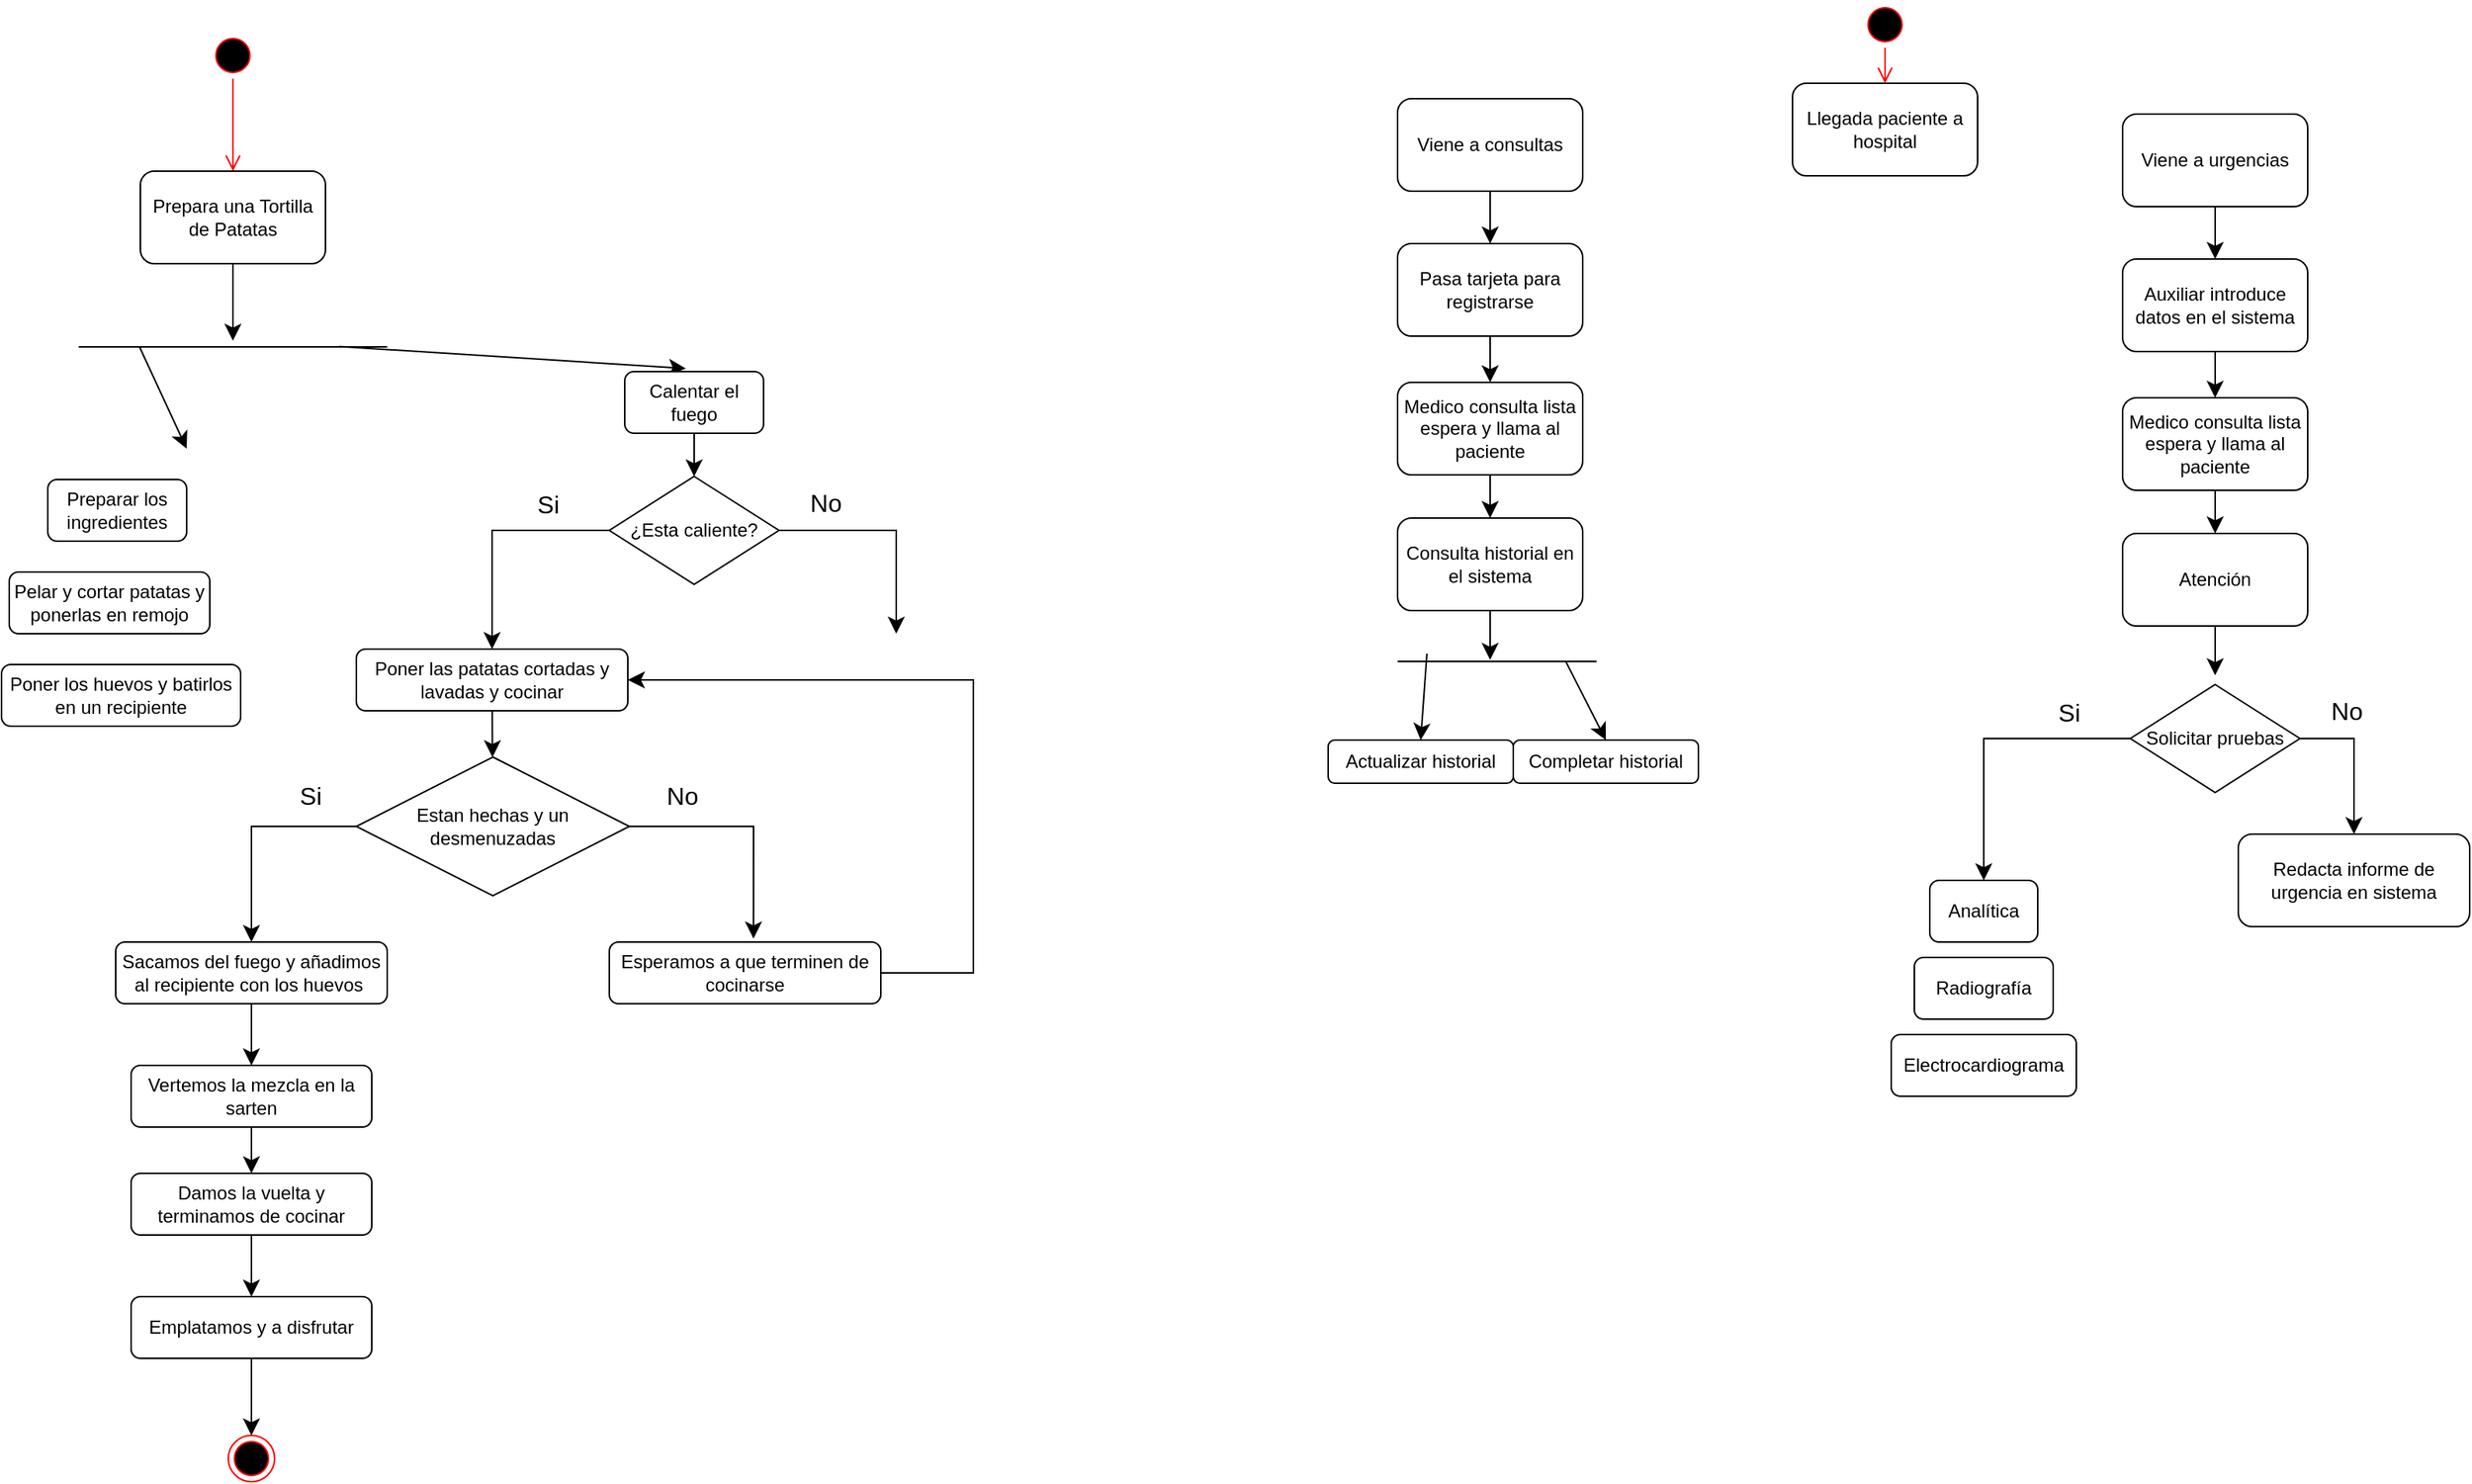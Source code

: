 <mxfile version="24.8.4">
  <diagram name="Página-1" id="w8lG-TLqIfgYihFVz7bA">
    <mxGraphModel dx="678" dy="750" grid="1" gridSize="10" guides="1" tooltips="1" connect="1" arrows="1" fold="1" page="1" pageScale="1" pageWidth="827" pageHeight="1169" math="0" shadow="0">
      <root>
        <mxCell id="0" />
        <mxCell id="1" parent="0" />
        <mxCell id="fE98VKk6YG7fGrtI6RAb-1" value="" style="ellipse;html=1;shape=startState;fillColor=#000000;strokeColor=#ff0000;" vertex="1" parent="1">
          <mxGeometry x="155" y="50" width="30" height="30" as="geometry" />
        </mxCell>
        <mxCell id="fE98VKk6YG7fGrtI6RAb-2" value="" style="edgeStyle=orthogonalEdgeStyle;html=1;verticalAlign=bottom;endArrow=open;endSize=8;strokeColor=#ff0000;rounded=0;fontSize=12;curved=1;entryX=0.5;entryY=0;entryDx=0;entryDy=0;" edge="1" source="fE98VKk6YG7fGrtI6RAb-1" parent="1" target="fE98VKk6YG7fGrtI6RAb-3">
          <mxGeometry relative="1" as="geometry">
            <mxPoint x="170" y="140" as="targetPoint" />
          </mxGeometry>
        </mxCell>
        <mxCell id="fE98VKk6YG7fGrtI6RAb-3" value="Prepara una Tortilla de Patatas" style="rounded=1;whiteSpace=wrap;html=1;" vertex="1" parent="1">
          <mxGeometry x="110" y="140" width="120" height="60" as="geometry" />
        </mxCell>
        <mxCell id="fE98VKk6YG7fGrtI6RAb-4" value="" style="endArrow=classic;html=1;rounded=0;fontSize=12;startSize=8;endSize=8;curved=1;exitX=0.5;exitY=1;exitDx=0;exitDy=0;" edge="1" parent="1" source="fE98VKk6YG7fGrtI6RAb-3">
          <mxGeometry width="50" height="50" relative="1" as="geometry">
            <mxPoint x="250" y="380" as="sourcePoint" />
            <mxPoint x="170" y="250" as="targetPoint" />
          </mxGeometry>
        </mxCell>
        <mxCell id="fE98VKk6YG7fGrtI6RAb-6" value="" style="line;strokeWidth=1;fillColor=none;align=left;verticalAlign=middle;spacingTop=-1;spacingLeft=3;spacingRight=3;rotatable=0;labelPosition=right;points=[];portConstraint=eastwest;strokeColor=inherit;" vertex="1" parent="1">
          <mxGeometry x="70" y="250" width="200" height="8" as="geometry" />
        </mxCell>
        <mxCell id="fE98VKk6YG7fGrtI6RAb-7" value="" style="endArrow=classic;html=1;rounded=0;fontSize=12;startSize=8;endSize=8;curved=1;exitX=0.197;exitY=0.482;exitDx=0;exitDy=0;exitPerimeter=0;" edge="1" parent="1" source="fE98VKk6YG7fGrtI6RAb-6">
          <mxGeometry width="50" height="50" relative="1" as="geometry">
            <mxPoint x="90" y="270" as="sourcePoint" />
            <mxPoint x="140" y="320" as="targetPoint" />
          </mxGeometry>
        </mxCell>
        <mxCell id="fE98VKk6YG7fGrtI6RAb-8" value="" style="endArrow=classic;html=1;rounded=0;fontSize=12;startSize=8;endSize=8;curved=1;exitX=0.844;exitY=0.464;exitDx=0;exitDy=0;exitPerimeter=0;entryX=0.44;entryY=-0.05;entryDx=0;entryDy=0;entryPerimeter=0;" edge="1" parent="1" source="fE98VKk6YG7fGrtI6RAb-6" target="fE98VKk6YG7fGrtI6RAb-10">
          <mxGeometry width="50" height="50" relative="1" as="geometry">
            <mxPoint x="220" y="258" as="sourcePoint" />
            <mxPoint x="240" y="320" as="targetPoint" />
          </mxGeometry>
        </mxCell>
        <mxCell id="fE98VKk6YG7fGrtI6RAb-9" value="Preparar los ingredientes" style="rounded=1;whiteSpace=wrap;html=1;" vertex="1" parent="1">
          <mxGeometry x="50" y="340" width="90" height="40" as="geometry" />
        </mxCell>
        <mxCell id="fE98VKk6YG7fGrtI6RAb-15" value="" style="edgeStyle=none;curved=1;rounded=0;orthogonalLoop=1;jettySize=auto;html=1;fontSize=12;startSize=8;endSize=8;entryX=0.5;entryY=0;entryDx=0;entryDy=0;" edge="1" parent="1" source="fE98VKk6YG7fGrtI6RAb-10" target="fE98VKk6YG7fGrtI6RAb-11">
          <mxGeometry relative="1" as="geometry" />
        </mxCell>
        <mxCell id="fE98VKk6YG7fGrtI6RAb-10" value="Calentar el fuego" style="rounded=1;whiteSpace=wrap;html=1;" vertex="1" parent="1">
          <mxGeometry x="424" y="270" width="90" height="40" as="geometry" />
        </mxCell>
        <mxCell id="fE98VKk6YG7fGrtI6RAb-11" value="¿Esta caliente?" style="rhombus;whiteSpace=wrap;html=1;" vertex="1" parent="1">
          <mxGeometry x="414" y="338" width="110" height="70" as="geometry" />
        </mxCell>
        <mxCell id="fE98VKk6YG7fGrtI6RAb-12" value="Pelar y cortar patatas y ponerlas en remojo" style="rounded=1;whiteSpace=wrap;html=1;" vertex="1" parent="1">
          <mxGeometry x="25" y="400" width="130" height="40" as="geometry" />
        </mxCell>
        <mxCell id="fE98VKk6YG7fGrtI6RAb-13" value="Poner los huevos y batirlos en un recipiente" style="rounded=1;whiteSpace=wrap;html=1;" vertex="1" parent="1">
          <mxGeometry x="20" y="460" width="155" height="40" as="geometry" />
        </mxCell>
        <mxCell id="fE98VKk6YG7fGrtI6RAb-17" value="" style="edgeStyle=segmentEdgeStyle;endArrow=classic;html=1;curved=0;rounded=0;endSize=8;startSize=8;fontSize=12;exitX=0;exitY=0.5;exitDx=0;exitDy=0;entryX=0.5;entryY=0;entryDx=0;entryDy=0;" edge="1" parent="1" source="fE98VKk6YG7fGrtI6RAb-11" target="fE98VKk6YG7fGrtI6RAb-22">
          <mxGeometry width="50" height="50" relative="1" as="geometry">
            <mxPoint x="400" y="380" as="sourcePoint" />
            <mxPoint x="340" y="440" as="targetPoint" />
          </mxGeometry>
        </mxCell>
        <mxCell id="fE98VKk6YG7fGrtI6RAb-18" value="" style="edgeStyle=segmentEdgeStyle;endArrow=classic;html=1;curved=0;rounded=0;endSize=8;startSize=8;fontSize=12;exitX=1;exitY=0.5;exitDx=0;exitDy=0;" edge="1" parent="1" source="fE98VKk6YG7fGrtI6RAb-11">
          <mxGeometry width="50" height="50" relative="1" as="geometry">
            <mxPoint x="424" y="383" as="sourcePoint" />
            <mxPoint x="600" y="440" as="targetPoint" />
          </mxGeometry>
        </mxCell>
        <mxCell id="fE98VKk6YG7fGrtI6RAb-20" value="Si" style="text;html=1;align=center;verticalAlign=middle;resizable=0;points=[];autosize=1;strokeColor=none;fillColor=none;fontSize=16;" vertex="1" parent="1">
          <mxGeometry x="354" y="341" width="40" height="30" as="geometry" />
        </mxCell>
        <mxCell id="fE98VKk6YG7fGrtI6RAb-21" value="No" style="text;html=1;align=center;verticalAlign=middle;resizable=0;points=[];autosize=1;strokeColor=none;fillColor=none;fontSize=16;" vertex="1" parent="1">
          <mxGeometry x="534" y="340" width="40" height="30" as="geometry" />
        </mxCell>
        <mxCell id="fE98VKk6YG7fGrtI6RAb-24" value="" style="edgeStyle=none;curved=1;rounded=0;orthogonalLoop=1;jettySize=auto;html=1;fontSize=12;startSize=8;endSize=8;" edge="1" parent="1" source="fE98VKk6YG7fGrtI6RAb-22" target="fE98VKk6YG7fGrtI6RAb-23">
          <mxGeometry relative="1" as="geometry" />
        </mxCell>
        <mxCell id="fE98VKk6YG7fGrtI6RAb-22" value="Poner las patatas cortadas y lavadas y cocinar" style="rounded=1;whiteSpace=wrap;html=1;" vertex="1" parent="1">
          <mxGeometry x="250" y="450" width="176" height="40" as="geometry" />
        </mxCell>
        <mxCell id="fE98VKk6YG7fGrtI6RAb-23" value="Estan hechas y un desmenuzadas" style="rhombus;whiteSpace=wrap;html=1;" vertex="1" parent="1">
          <mxGeometry x="250" y="520" width="177" height="90" as="geometry" />
        </mxCell>
        <mxCell id="fE98VKk6YG7fGrtI6RAb-25" value="Sacamos del fuego y añadimos al recipiente con los huevos&amp;nbsp;" style="rounded=1;whiteSpace=wrap;html=1;" vertex="1" parent="1">
          <mxGeometry x="94" y="640" width="176" height="40" as="geometry" />
        </mxCell>
        <mxCell id="fE98VKk6YG7fGrtI6RAb-27" value="" style="edgeStyle=segmentEdgeStyle;endArrow=classic;html=1;curved=0;rounded=0;endSize=8;startSize=8;fontSize=12;exitX=0;exitY=0.5;exitDx=0;exitDy=0;entryX=0.5;entryY=0;entryDx=0;entryDy=0;" edge="1" parent="1" source="fE98VKk6YG7fGrtI6RAb-23" target="fE98VKk6YG7fGrtI6RAb-25">
          <mxGeometry width="50" height="50" relative="1" as="geometry">
            <mxPoint x="251" y="573" as="sourcePoint" />
            <mxPoint x="175" y="650" as="targetPoint" />
          </mxGeometry>
        </mxCell>
        <mxCell id="fE98VKk6YG7fGrtI6RAb-28" value="Si" style="text;html=1;align=center;verticalAlign=middle;resizable=0;points=[];autosize=1;strokeColor=none;fillColor=none;fontSize=16;" vertex="1" parent="1">
          <mxGeometry x="200" y="530" width="40" height="30" as="geometry" />
        </mxCell>
        <mxCell id="fE98VKk6YG7fGrtI6RAb-29" value="" style="edgeStyle=segmentEdgeStyle;endArrow=classic;html=1;curved=0;rounded=0;endSize=8;startSize=8;fontSize=12;exitX=1;exitY=0.5;exitDx=0;exitDy=0;entryX=0.531;entryY=-0.057;entryDx=0;entryDy=0;entryPerimeter=0;" edge="1" parent="1" source="fE98VKk6YG7fGrtI6RAb-23" target="fE98VKk6YG7fGrtI6RAb-31">
          <mxGeometry width="50" height="50" relative="1" as="geometry">
            <mxPoint x="431" y="563" as="sourcePoint" />
            <mxPoint x="507" y="630" as="targetPoint" />
          </mxGeometry>
        </mxCell>
        <mxCell id="fE98VKk6YG7fGrtI6RAb-30" value="No" style="text;html=1;align=center;verticalAlign=middle;resizable=0;points=[];autosize=1;strokeColor=none;fillColor=none;fontSize=16;" vertex="1" parent="1">
          <mxGeometry x="441" y="530" width="40" height="30" as="geometry" />
        </mxCell>
        <mxCell id="fE98VKk6YG7fGrtI6RAb-31" value="Esperamos a que terminen de cocinarse" style="rounded=1;whiteSpace=wrap;html=1;" vertex="1" parent="1">
          <mxGeometry x="414" y="640" width="176" height="40" as="geometry" />
        </mxCell>
        <mxCell id="fE98VKk6YG7fGrtI6RAb-32" value="" style="edgeStyle=segmentEdgeStyle;endArrow=classic;html=1;curved=0;rounded=0;endSize=8;startSize=8;fontSize=12;exitX=1;exitY=0.5;exitDx=0;exitDy=0;entryX=1;entryY=0.5;entryDx=0;entryDy=0;" edge="1" parent="1" source="fE98VKk6YG7fGrtI6RAb-31" target="fE98VKk6YG7fGrtI6RAb-22">
          <mxGeometry width="50" height="50" relative="1" as="geometry">
            <mxPoint x="437" y="575" as="sourcePoint" />
            <mxPoint x="517" y="648" as="targetPoint" />
            <Array as="points">
              <mxPoint x="650" y="660" />
              <mxPoint x="650" y="470" />
            </Array>
          </mxGeometry>
        </mxCell>
        <mxCell id="fE98VKk6YG7fGrtI6RAb-33" value="Vertemos la mezcla en la sarten" style="rounded=1;whiteSpace=wrap;html=1;" vertex="1" parent="1">
          <mxGeometry x="104" y="720" width="156" height="40" as="geometry" />
        </mxCell>
        <mxCell id="fE98VKk6YG7fGrtI6RAb-34" value="" style="edgeStyle=none;curved=1;rounded=0;orthogonalLoop=1;jettySize=auto;html=1;fontSize=12;startSize=8;endSize=8;exitX=0.5;exitY=1;exitDx=0;exitDy=0;entryX=0.5;entryY=0;entryDx=0;entryDy=0;" edge="1" parent="1" source="fE98VKk6YG7fGrtI6RAb-25" target="fE98VKk6YG7fGrtI6RAb-33">
          <mxGeometry relative="1" as="geometry">
            <mxPoint x="348" y="500" as="sourcePoint" />
            <mxPoint x="348" y="530" as="targetPoint" />
          </mxGeometry>
        </mxCell>
        <mxCell id="fE98VKk6YG7fGrtI6RAb-35" value="Damos la vuelta y terminamos de cocinar" style="rounded=1;whiteSpace=wrap;html=1;" vertex="1" parent="1">
          <mxGeometry x="104" y="790" width="156" height="40" as="geometry" />
        </mxCell>
        <mxCell id="fE98VKk6YG7fGrtI6RAb-36" value="" style="edgeStyle=none;curved=1;rounded=0;orthogonalLoop=1;jettySize=auto;html=1;fontSize=12;startSize=8;endSize=8;exitX=0.5;exitY=1;exitDx=0;exitDy=0;entryX=0.5;entryY=0;entryDx=0;entryDy=0;" edge="1" parent="1" target="fE98VKk6YG7fGrtI6RAb-35" source="fE98VKk6YG7fGrtI6RAb-33">
          <mxGeometry relative="1" as="geometry">
            <mxPoint x="182" y="790" as="sourcePoint" />
            <mxPoint x="348" y="640" as="targetPoint" />
          </mxGeometry>
        </mxCell>
        <mxCell id="fE98VKk6YG7fGrtI6RAb-37" value="Emplatamos y a disfrutar" style="rounded=1;whiteSpace=wrap;html=1;" vertex="1" parent="1">
          <mxGeometry x="104" y="870" width="156" height="40" as="geometry" />
        </mxCell>
        <mxCell id="fE98VKk6YG7fGrtI6RAb-38" value="" style="edgeStyle=none;curved=1;rounded=0;orthogonalLoop=1;jettySize=auto;html=1;fontSize=12;startSize=8;endSize=8;exitX=0.5;exitY=1;exitDx=0;exitDy=0;entryX=0.5;entryY=0;entryDx=0;entryDy=0;" edge="1" parent="1" target="fE98VKk6YG7fGrtI6RAb-37" source="fE98VKk6YG7fGrtI6RAb-35">
          <mxGeometry relative="1" as="geometry">
            <mxPoint x="182" y="871" as="sourcePoint" />
            <mxPoint x="348" y="721" as="targetPoint" />
          </mxGeometry>
        </mxCell>
        <mxCell id="fE98VKk6YG7fGrtI6RAb-39" value="" style="ellipse;html=1;shape=endState;fillColor=#000000;strokeColor=#ff0000;" vertex="1" parent="1">
          <mxGeometry x="167" y="960" width="30" height="30" as="geometry" />
        </mxCell>
        <mxCell id="fE98VKk6YG7fGrtI6RAb-40" value="" style="edgeStyle=none;curved=1;rounded=0;orthogonalLoop=1;jettySize=auto;html=1;fontSize=12;startSize=8;endSize=8;exitX=0.5;exitY=1;exitDx=0;exitDy=0;" edge="1" parent="1" source="fE98VKk6YG7fGrtI6RAb-37" target="fE98VKk6YG7fGrtI6RAb-39">
          <mxGeometry relative="1" as="geometry">
            <mxPoint x="192" y="840" as="sourcePoint" />
            <mxPoint x="192" y="880" as="targetPoint" />
          </mxGeometry>
        </mxCell>
        <mxCell id="fE98VKk6YG7fGrtI6RAb-45" value="" style="ellipse;html=1;shape=startState;fillColor=#000000;strokeColor=#ff0000;" vertex="1" parent="1">
          <mxGeometry x="1226" y="30" width="30" height="30" as="geometry" />
        </mxCell>
        <mxCell id="fE98VKk6YG7fGrtI6RAb-46" value="" style="edgeStyle=orthogonalEdgeStyle;html=1;verticalAlign=bottom;endArrow=open;endSize=8;strokeColor=#ff0000;rounded=0;fontSize=12;curved=1;entryX=0.5;entryY=0;entryDx=0;entryDy=0;" edge="1" parent="1" source="fE98VKk6YG7fGrtI6RAb-45" target="fE98VKk6YG7fGrtI6RAb-47">
          <mxGeometry relative="1" as="geometry">
            <mxPoint x="1241" y="120" as="targetPoint" />
          </mxGeometry>
        </mxCell>
        <mxCell id="fE98VKk6YG7fGrtI6RAb-47" value="Llegada paciente a hospital" style="rounded=1;whiteSpace=wrap;html=1;" vertex="1" parent="1">
          <mxGeometry x="1181" y="83" width="120" height="60" as="geometry" />
        </mxCell>
        <mxCell id="fE98VKk6YG7fGrtI6RAb-48" value="" style="endArrow=classic;html=1;rounded=0;fontSize=12;startSize=8;endSize=8;curved=1;exitX=0.5;exitY=1;exitDx=0;exitDy=0;entryX=0.5;entryY=0;entryDx=0;entryDy=0;" edge="1" parent="1" source="fE98VKk6YG7fGrtI6RAb-60" target="fE98VKk6YG7fGrtI6RAb-49">
          <mxGeometry width="50" height="50" relative="1" as="geometry">
            <mxPoint x="985" y="160" as="sourcePoint" />
            <mxPoint x="985" y="210" as="targetPoint" />
          </mxGeometry>
        </mxCell>
        <mxCell id="fE98VKk6YG7fGrtI6RAb-49" value="Pasa tarjeta para registrarse" style="rounded=1;whiteSpace=wrap;html=1;" vertex="1" parent="1">
          <mxGeometry x="925" y="187" width="120" height="60" as="geometry" />
        </mxCell>
        <mxCell id="fE98VKk6YG7fGrtI6RAb-50" value="" style="endArrow=classic;html=1;rounded=0;fontSize=12;startSize=8;endSize=8;curved=1;exitX=0.5;exitY=1;exitDx=0;exitDy=0;entryX=0.5;entryY=0;entryDx=0;entryDy=0;" edge="1" parent="1" target="fE98VKk6YG7fGrtI6RAb-51" source="fE98VKk6YG7fGrtI6RAb-49">
          <mxGeometry width="50" height="50" relative="1" as="geometry">
            <mxPoint x="985" y="270" as="sourcePoint" />
            <mxPoint x="985" y="320" as="targetPoint" />
          </mxGeometry>
        </mxCell>
        <mxCell id="fE98VKk6YG7fGrtI6RAb-51" value="Medico consulta lista espera y llama al paciente" style="rounded=1;whiteSpace=wrap;html=1;" vertex="1" parent="1">
          <mxGeometry x="925" y="277" width="120" height="60" as="geometry" />
        </mxCell>
        <mxCell id="fE98VKk6YG7fGrtI6RAb-52" value="" style="endArrow=classic;html=1;rounded=0;fontSize=12;startSize=8;endSize=8;curved=1;entryX=0.5;entryY=0;entryDx=0;entryDy=0;" edge="1" parent="1" target="fE98VKk6YG7fGrtI6RAb-53" source="fE98VKk6YG7fGrtI6RAb-51">
          <mxGeometry width="50" height="50" relative="1" as="geometry">
            <mxPoint x="985" y="370" as="sourcePoint" />
            <mxPoint x="985" y="420" as="targetPoint" />
          </mxGeometry>
        </mxCell>
        <mxCell id="fE98VKk6YG7fGrtI6RAb-53" value="Consulta historial en el sistema" style="rounded=1;whiteSpace=wrap;html=1;" vertex="1" parent="1">
          <mxGeometry x="925" y="365" width="120" height="60" as="geometry" />
        </mxCell>
        <mxCell id="fE98VKk6YG7fGrtI6RAb-54" value="" style="line;strokeWidth=1;fillColor=none;align=left;verticalAlign=middle;spacingTop=-1;spacingLeft=3;spacingRight=3;rotatable=0;labelPosition=right;points=[];portConstraint=eastwest;strokeColor=inherit;" vertex="1" parent="1">
          <mxGeometry x="925" y="454" width="129" height="8" as="geometry" />
        </mxCell>
        <mxCell id="fE98VKk6YG7fGrtI6RAb-55" value="" style="endArrow=classic;html=1;rounded=0;fontSize=12;startSize=8;endSize=8;curved=1;exitX=0.844;exitY=0.464;exitDx=0;exitDy=0;exitPerimeter=0;entryX=0.5;entryY=0;entryDx=0;entryDy=0;" edge="1" parent="1" source="fE98VKk6YG7fGrtI6RAb-54" target="fE98VKk6YG7fGrtI6RAb-58">
          <mxGeometry width="50" height="50" relative="1" as="geometry">
            <mxPoint x="1014" y="465" as="sourcePoint" />
            <mxPoint x="1034" y="507" as="targetPoint" />
          </mxGeometry>
        </mxCell>
        <mxCell id="fE98VKk6YG7fGrtI6RAb-56" value="" style="endArrow=classic;html=1;rounded=0;fontSize=12;startSize=8;endSize=8;curved=1;exitX=0.844;exitY=0.464;exitDx=0;exitDy=0;exitPerimeter=0;entryX=0.5;entryY=0;entryDx=0;entryDy=0;" edge="1" parent="1" target="fE98VKk6YG7fGrtI6RAb-57">
          <mxGeometry width="50" height="50" relative="1" as="geometry">
            <mxPoint x="944" y="453" as="sourcePoint" />
            <mxPoint x="944" y="507" as="targetPoint" />
          </mxGeometry>
        </mxCell>
        <mxCell id="fE98VKk6YG7fGrtI6RAb-57" value="Actualizar historial" style="rounded=1;whiteSpace=wrap;html=1;" vertex="1" parent="1">
          <mxGeometry x="880" y="509" width="120" height="28" as="geometry" />
        </mxCell>
        <mxCell id="fE98VKk6YG7fGrtI6RAb-58" value="Completar historial" style="rounded=1;whiteSpace=wrap;html=1;" vertex="1" parent="1">
          <mxGeometry x="1000" y="509" width="120" height="28" as="geometry" />
        </mxCell>
        <mxCell id="fE98VKk6YG7fGrtI6RAb-59" value="" style="endArrow=classic;html=1;rounded=0;fontSize=12;startSize=8;endSize=8;curved=1;exitX=0.5;exitY=1;exitDx=0;exitDy=0;" edge="1" parent="1" source="fE98VKk6YG7fGrtI6RAb-53">
          <mxGeometry width="50" height="50" relative="1" as="geometry">
            <mxPoint x="995" y="347" as="sourcePoint" />
            <mxPoint x="985" y="457" as="targetPoint" />
          </mxGeometry>
        </mxCell>
        <mxCell id="fE98VKk6YG7fGrtI6RAb-60" value="Viene a consultas" style="rounded=1;whiteSpace=wrap;html=1;" vertex="1" parent="1">
          <mxGeometry x="925" y="93" width="120" height="60" as="geometry" />
        </mxCell>
        <mxCell id="fE98VKk6YG7fGrtI6RAb-61" value="" style="endArrow=classic;html=1;rounded=0;fontSize=12;startSize=8;endSize=8;curved=1;exitX=0.5;exitY=1;exitDx=0;exitDy=0;entryX=0.5;entryY=0;entryDx=0;entryDy=0;" edge="1" parent="1" source="fE98VKk6YG7fGrtI6RAb-73" target="fE98VKk6YG7fGrtI6RAb-62">
          <mxGeometry width="50" height="50" relative="1" as="geometry">
            <mxPoint x="1455" y="170" as="sourcePoint" />
            <mxPoint x="1455" y="220" as="targetPoint" />
          </mxGeometry>
        </mxCell>
        <mxCell id="fE98VKk6YG7fGrtI6RAb-62" value="Auxiliar introduce datos en el sistema" style="rounded=1;whiteSpace=wrap;html=1;" vertex="1" parent="1">
          <mxGeometry x="1395" y="197" width="120" height="60" as="geometry" />
        </mxCell>
        <mxCell id="fE98VKk6YG7fGrtI6RAb-63" value="" style="endArrow=classic;html=1;rounded=0;fontSize=12;startSize=8;endSize=8;curved=1;exitX=0.5;exitY=1;exitDx=0;exitDy=0;entryX=0.5;entryY=0;entryDx=0;entryDy=0;" edge="1" parent="1" source="fE98VKk6YG7fGrtI6RAb-62" target="fE98VKk6YG7fGrtI6RAb-64">
          <mxGeometry width="50" height="50" relative="1" as="geometry">
            <mxPoint x="1455" y="280" as="sourcePoint" />
            <mxPoint x="1455" y="330" as="targetPoint" />
          </mxGeometry>
        </mxCell>
        <mxCell id="fE98VKk6YG7fGrtI6RAb-64" value="Medico consulta lista espera y llama al paciente" style="rounded=1;whiteSpace=wrap;html=1;" vertex="1" parent="1">
          <mxGeometry x="1395" y="287" width="120" height="60" as="geometry" />
        </mxCell>
        <mxCell id="fE98VKk6YG7fGrtI6RAb-65" value="" style="endArrow=classic;html=1;rounded=0;fontSize=12;startSize=8;endSize=8;curved=1;entryX=0.5;entryY=0;entryDx=0;entryDy=0;" edge="1" parent="1" source="fE98VKk6YG7fGrtI6RAb-64" target="fE98VKk6YG7fGrtI6RAb-66">
          <mxGeometry width="50" height="50" relative="1" as="geometry">
            <mxPoint x="1455" y="380" as="sourcePoint" />
            <mxPoint x="1455" y="430" as="targetPoint" />
          </mxGeometry>
        </mxCell>
        <mxCell id="fE98VKk6YG7fGrtI6RAb-66" value="Atención" style="rounded=1;whiteSpace=wrap;html=1;" vertex="1" parent="1">
          <mxGeometry x="1395" y="375" width="120" height="60" as="geometry" />
        </mxCell>
        <mxCell id="fE98VKk6YG7fGrtI6RAb-72" value="" style="endArrow=classic;html=1;rounded=0;fontSize=12;startSize=8;endSize=8;curved=1;exitX=0.5;exitY=1;exitDx=0;exitDy=0;" edge="1" parent="1" source="fE98VKk6YG7fGrtI6RAb-66">
          <mxGeometry width="50" height="50" relative="1" as="geometry">
            <mxPoint x="1465" y="357" as="sourcePoint" />
            <mxPoint x="1455" y="467" as="targetPoint" />
          </mxGeometry>
        </mxCell>
        <mxCell id="fE98VKk6YG7fGrtI6RAb-73" value="Viene a urgencias" style="rounded=1;whiteSpace=wrap;html=1;" vertex="1" parent="1">
          <mxGeometry x="1395" y="103" width="120" height="60" as="geometry" />
        </mxCell>
        <mxCell id="fE98VKk6YG7fGrtI6RAb-74" value="Solicitar pruebas" style="rhombus;whiteSpace=wrap;html=1;" vertex="1" parent="1">
          <mxGeometry x="1400" y="473" width="110" height="70" as="geometry" />
        </mxCell>
        <mxCell id="fE98VKk6YG7fGrtI6RAb-75" value="" style="edgeStyle=segmentEdgeStyle;endArrow=classic;html=1;curved=0;rounded=0;endSize=8;startSize=8;fontSize=12;exitX=0;exitY=0.5;exitDx=0;exitDy=0;entryX=0.5;entryY=0;entryDx=0;entryDy=0;" edge="1" parent="1" source="fE98VKk6YG7fGrtI6RAb-74" target="fE98VKk6YG7fGrtI6RAb-79">
          <mxGeometry width="50" height="50" relative="1" as="geometry">
            <mxPoint x="1386" y="515" as="sourcePoint" />
            <mxPoint x="1324" y="585" as="targetPoint" />
          </mxGeometry>
        </mxCell>
        <mxCell id="fE98VKk6YG7fGrtI6RAb-76" value="" style="edgeStyle=segmentEdgeStyle;endArrow=classic;html=1;curved=0;rounded=0;endSize=8;startSize=8;fontSize=12;exitX=1;exitY=0.5;exitDx=0;exitDy=0;entryX=0.5;entryY=0;entryDx=0;entryDy=0;" edge="1" parent="1" source="fE98VKk6YG7fGrtI6RAb-74" target="fE98VKk6YG7fGrtI6RAb-83">
          <mxGeometry width="50" height="50" relative="1" as="geometry">
            <mxPoint x="1410" y="518" as="sourcePoint" />
            <mxPoint x="1586" y="575" as="targetPoint" />
          </mxGeometry>
        </mxCell>
        <mxCell id="fE98VKk6YG7fGrtI6RAb-77" value="Si" style="text;html=1;align=center;verticalAlign=middle;resizable=0;points=[];autosize=1;strokeColor=none;fillColor=none;fontSize=16;" vertex="1" parent="1">
          <mxGeometry x="1340" y="476" width="40" height="30" as="geometry" />
        </mxCell>
        <mxCell id="fE98VKk6YG7fGrtI6RAb-78" value="No" style="text;html=1;align=center;verticalAlign=middle;resizable=0;points=[];autosize=1;strokeColor=none;fillColor=none;fontSize=16;" vertex="1" parent="1">
          <mxGeometry x="1520" y="475" width="40" height="30" as="geometry" />
        </mxCell>
        <mxCell id="fE98VKk6YG7fGrtI6RAb-79" value="Analítica" style="rounded=1;whiteSpace=wrap;html=1;" vertex="1" parent="1">
          <mxGeometry x="1270" y="600" width="70" height="40" as="geometry" />
        </mxCell>
        <mxCell id="fE98VKk6YG7fGrtI6RAb-81" value="Radiografía" style="rounded=1;whiteSpace=wrap;html=1;" vertex="1" parent="1">
          <mxGeometry x="1260" y="650" width="90" height="40" as="geometry" />
        </mxCell>
        <mxCell id="fE98VKk6YG7fGrtI6RAb-82" value="Electrocardiograma" style="rounded=1;whiteSpace=wrap;html=1;" vertex="1" parent="1">
          <mxGeometry x="1245" y="700" width="120" height="40" as="geometry" />
        </mxCell>
        <mxCell id="fE98VKk6YG7fGrtI6RAb-83" value="Redacta informe de urgencia en sistema" style="rounded=1;whiteSpace=wrap;html=1;" vertex="1" parent="1">
          <mxGeometry x="1470" y="570" width="150" height="60" as="geometry" />
        </mxCell>
      </root>
    </mxGraphModel>
  </diagram>
</mxfile>
